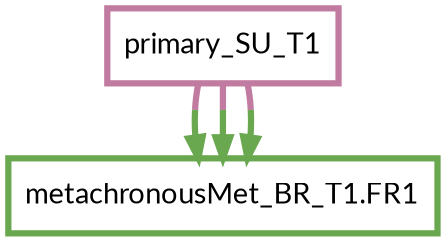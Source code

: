 digraph  {
dpi=600;size=3.5;
"metachronousMet_BR_T1.FR1" [color="#6aa84fff", fillcolor=white, fontname=Lato, penwidth="3.0", shape=box];
primary_SU_T1 [color="#c27ba0ff", fillcolor=white, fontname=Lato, penwidth="3.0", shape=box];
primary_SU_T1 -> "metachronousMet_BR_T1.FR1"  [color="#c27ba0ff;0.5:#6aa84fff", key=0, penwidth=3];
primary_SU_T1 -> "metachronousMet_BR_T1.FR1"  [color="#c27ba0ff;0.5:#6aa84fff", key=1, penwidth=3];
primary_SU_T1 -> "metachronousMet_BR_T1.FR1"  [color="#c27ba0ff;0.5:#6aa84fff", key=2, penwidth=3];
}
